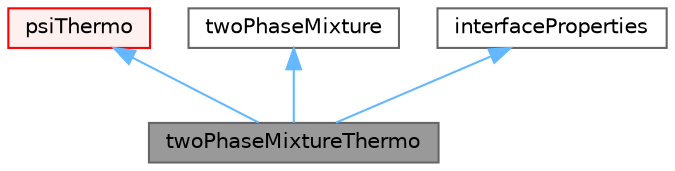 digraph "twoPhaseMixtureThermo"
{
 // LATEX_PDF_SIZE
  bgcolor="transparent";
  edge [fontname=Helvetica,fontsize=10,labelfontname=Helvetica,labelfontsize=10];
  node [fontname=Helvetica,fontsize=10,shape=box,height=0.2,width=0.4];
  Node1 [id="Node000001",label="twoPhaseMixtureThermo",height=0.2,width=0.4,color="gray40", fillcolor="grey60", style="filled", fontcolor="black",tooltip=" "];
  Node2 -> Node1 [id="edge1_Node000001_Node000002",dir="back",color="steelblue1",style="solid",tooltip=" "];
  Node2 [id="Node000002",label="psiThermo",height=0.2,width=0.4,color="red", fillcolor="#FFF0F0", style="filled",URL="$classFoam_1_1psiThermo.html",tooltip="Basic thermodynamic properties based on compressibility."];
  Node15 -> Node1 [id="edge2_Node000001_Node000015",dir="back",color="steelblue1",style="solid",tooltip=" "];
  Node15 [id="Node000015",label="twoPhaseMixture",height=0.2,width=0.4,color="gray40", fillcolor="white", style="filled",URL="$classFoam_1_1twoPhaseMixture.html",tooltip="A two-phase mixture model."];
  Node16 -> Node1 [id="edge3_Node000001_Node000016",dir="back",color="steelblue1",style="solid",tooltip=" "];
  Node16 [id="Node000016",label="interfaceProperties",height=0.2,width=0.4,color="gray40", fillcolor="white", style="filled",URL="$classFoam_1_1interfaceProperties.html",tooltip="Contains the interface properties."];
}
